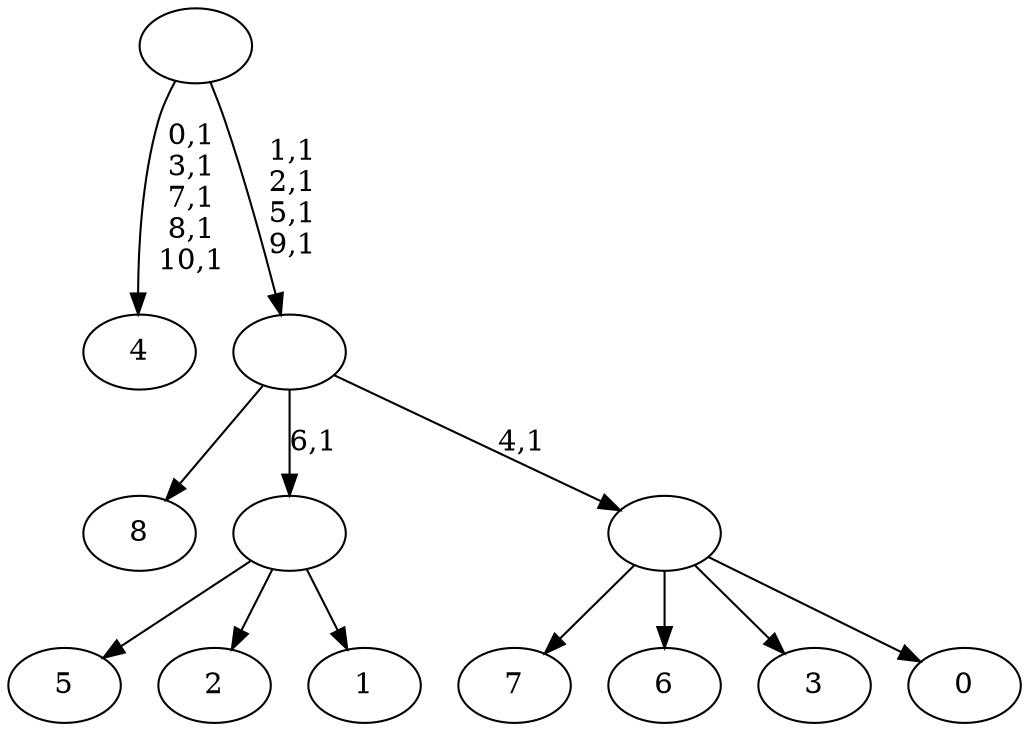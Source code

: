 digraph T {
	20 [label="8"]
	19 [label="7"]
	18 [label="6"]
	17 [label="5"]
	16 [label="4"]
	10 [label="3"]
	9 [label="2"]
	8 [label="1"]
	7 [label=""]
	6 [label="0"]
	5 [label=""]
	4 [label=""]
	0 [label=""]
	7 -> 17 [label=""]
	7 -> 9 [label=""]
	7 -> 8 [label=""]
	5 -> 19 [label=""]
	5 -> 18 [label=""]
	5 -> 10 [label=""]
	5 -> 6 [label=""]
	4 -> 20 [label=""]
	4 -> 7 [label="6,1"]
	4 -> 5 [label="4,1"]
	0 -> 4 [label="1,1\n2,1\n5,1\n9,1"]
	0 -> 16 [label="0,1\n3,1\n7,1\n8,1\n10,1"]
}
